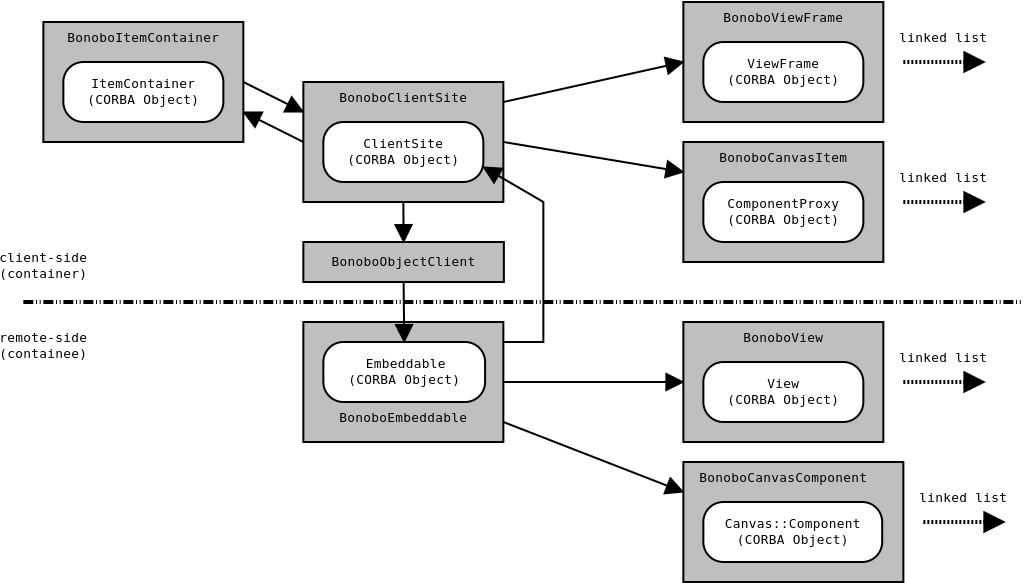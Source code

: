 <?xml version="1.0"?>
<diagram xmlns:dia="http://www.lysator.liu.se/~alla/dia/">
  <diagramdata>
    <attribute name="background">
      <color val="#ffffff"/>
    </attribute>
    <attribute name="paper">
      <composite type="paper">
        <attribute name="name">
          <string>#A4#</string>
        </attribute>
        <attribute name="tmargin">
          <real val="2.82"/>
        </attribute>
        <attribute name="bmargin">
          <real val="2.82"/>
        </attribute>
        <attribute name="lmargin">
          <real val="2.82"/>
        </attribute>
        <attribute name="rmargin">
          <real val="2.82"/>
        </attribute>
        <attribute name="is_portrait">
          <boolean val="true"/>
        </attribute>
        <attribute name="scaling">
          <real val="1"/>
        </attribute>
        <attribute name="fitto">
          <boolean val="false"/>
        </attribute>
      </composite>
    </attribute>
    <attribute name="grid">
      <composite type="grid">
        <attribute name="width_x">
          <real val="1"/>
        </attribute>
        <attribute name="width_y">
          <real val="1"/>
        </attribute>
        <attribute name="visible_x">
          <int val="1"/>
        </attribute>
        <attribute name="visible_y">
          <int val="1"/>
        </attribute>
      </composite>
    </attribute>
    <attribute name="guides">
      <composite type="guides">
        <attribute name="hguides"/>
        <attribute name="vguides"/>
      </composite>
    </attribute>
  </diagramdata>
  <layer name="Background" visible="true">
    <group>
      <object type="Standard - Box" version="0" id="O0">
        <attribute name="obj_pos">
          <point val="15,17"/>
        </attribute>
        <attribute name="obj_bb">
          <rectangle val="14.95,16.95;25.05,23.05"/>
        </attribute>
        <attribute name="elem_corner">
          <point val="15,17"/>
        </attribute>
        <attribute name="elem_width">
          <real val="10"/>
        </attribute>
        <attribute name="elem_height">
          <real val="6"/>
        </attribute>
        <attribute name="inner_color">
          <color val="#bfbfbf"/>
        </attribute>
        <attribute name="show_background">
          <boolean val="true"/>
        </attribute>
      </object>
      <object type="Flowchart - Box" version="0" id="O1">
        <attribute name="obj_pos">
          <point val="16,18"/>
        </attribute>
        <attribute name="obj_bb">
          <rectangle val="15.95,17.95;24.137,21.05"/>
        </attribute>
        <attribute name="elem_corner">
          <point val="16,18"/>
        </attribute>
        <attribute name="elem_width">
          <real val="8.087"/>
        </attribute>
        <attribute name="elem_height">
          <real val="3"/>
        </attribute>
        <attribute name="show_background">
          <boolean val="true"/>
        </attribute>
        <attribute name="corner_radius">
          <real val="1"/>
        </attribute>
        <attribute name="padding">
          <real val="0.2"/>
        </attribute>
        <attribute name="text">
          <composite type="text">
            <attribute name="string">
              <string>#Embeddable
(CORBA Object)#</string>
            </attribute>
            <attribute name="font">
              <font name="Courier"/>
            </attribute>
            <attribute name="height">
              <real val="0.8"/>
            </attribute>
            <attribute name="pos">
              <point val="20.044,19.329"/>
            </attribute>
            <attribute name="color">
              <color val="#000000"/>
            </attribute>
            <attribute name="alignment">
              <enum val="1"/>
            </attribute>
          </composite>
        </attribute>
      </object>
      <object type="Standard - Text" version="0" id="O2">
        <attribute name="obj_pos">
          <point val="20,22"/>
        </attribute>
        <attribute name="obj_bb">
          <rectangle val="16.022,21.371;23.978,22.171"/>
        </attribute>
        <attribute name="text">
          <composite type="text">
            <attribute name="string">
              <string>#BonoboEmbeddable#</string>
            </attribute>
            <attribute name="font">
              <font name="Courier"/>
            </attribute>
            <attribute name="height">
              <real val="0.8"/>
            </attribute>
            <attribute name="pos">
              <point val="20,22"/>
            </attribute>
            <attribute name="color">
              <color val="#000000"/>
            </attribute>
            <attribute name="alignment">
              <enum val="1"/>
            </attribute>
          </composite>
        </attribute>
      </object>
    </group>
    <object type="Flowchart - Box" version="0" id="O3">
      <attribute name="obj_pos">
        <point val="15,5"/>
      </attribute>
      <attribute name="obj_bb">
        <rectangle val="14.95,4.95;25.05,11.05"/>
      </attribute>
      <attribute name="elem_corner">
        <point val="15,5"/>
      </attribute>
      <attribute name="elem_width">
        <real val="10"/>
      </attribute>
      <attribute name="elem_height">
        <real val="6"/>
      </attribute>
      <attribute name="inner_color">
        <color val="#bfbfbf"/>
      </attribute>
      <attribute name="show_background">
        <boolean val="true"/>
      </attribute>
      <attribute name="padding">
        <real val="0.5"/>
      </attribute>
      <attribute name="text">
        <composite type="text">
          <attribute name="string">
            <string>##</string>
          </attribute>
          <attribute name="font">
            <font name="Courier"/>
          </attribute>
          <attribute name="height">
            <real val="0.8"/>
          </attribute>
          <attribute name="pos">
            <point val="20,8.229"/>
          </attribute>
          <attribute name="color">
            <color val="#000000"/>
          </attribute>
          <attribute name="alignment">
            <enum val="1"/>
          </attribute>
        </composite>
      </attribute>
    </object>
    <object type="Flowchart - Box" version="0" id="O4">
      <attribute name="obj_pos">
        <point val="16,7"/>
      </attribute>
      <attribute name="obj_bb">
        <rectangle val="15.95,6.95;24.05,10.05"/>
      </attribute>
      <attribute name="elem_corner">
        <point val="16,7"/>
      </attribute>
      <attribute name="elem_width">
        <real val="8"/>
      </attribute>
      <attribute name="elem_height">
        <real val="3"/>
      </attribute>
      <attribute name="show_background">
        <boolean val="true"/>
      </attribute>
      <attribute name="corner_radius">
        <real val="1"/>
      </attribute>
      <attribute name="padding">
        <real val="0.2"/>
      </attribute>
      <attribute name="text">
        <composite type="text">
          <attribute name="string">
            <string>#ClientSite
(CORBA Object)#</string>
          </attribute>
          <attribute name="font">
            <font name="Courier"/>
          </attribute>
          <attribute name="height">
            <real val="0.8"/>
          </attribute>
          <attribute name="pos">
            <point val="20,8.329"/>
          </attribute>
          <attribute name="color">
            <color val="#000000"/>
          </attribute>
          <attribute name="alignment">
            <enum val="1"/>
          </attribute>
        </composite>
      </attribute>
    </object>
    <object type="Standard - Text" version="0" id="O5">
      <attribute name="obj_pos">
        <point val="20,6"/>
      </attribute>
      <attribute name="obj_bb">
        <rectangle val="16.022,5.371;23.978,6.171"/>
      </attribute>
      <attribute name="text">
        <composite type="text">
          <attribute name="string">
            <string>#BonoboClientSite#</string>
          </attribute>
          <attribute name="font">
            <font name="Courier"/>
          </attribute>
          <attribute name="height">
            <real val="0.8"/>
          </attribute>
          <attribute name="pos">
            <point val="20,6"/>
          </attribute>
          <attribute name="color">
            <color val="#000000"/>
          </attribute>
          <attribute name="alignment">
            <enum val="1"/>
          </attribute>
        </composite>
      </attribute>
    </object>
    <object type="Flowchart - Box" version="0" id="O6">
      <attribute name="obj_pos">
        <point val="15,13"/>
      </attribute>
      <attribute name="obj_bb">
        <rectangle val="14.95,12.95;25.076,15.05"/>
      </attribute>
      <attribute name="elem_corner">
        <point val="15,13"/>
      </attribute>
      <attribute name="elem_width">
        <real val="10.026"/>
      </attribute>
      <attribute name="elem_height">
        <real val="2"/>
      </attribute>
      <attribute name="inner_color">
        <color val="#bfbfbf"/>
      </attribute>
      <attribute name="show_background">
        <boolean val="true"/>
      </attribute>
      <attribute name="padding">
        <real val="0.5"/>
      </attribute>
      <attribute name="text">
        <composite type="text">
          <attribute name="string">
            <string>#BonoboObjectClient#</string>
          </attribute>
          <attribute name="font">
            <font name="Courier"/>
          </attribute>
          <attribute name="height">
            <real val="0.8"/>
          </attribute>
          <attribute name="pos">
            <point val="20.013,14.229"/>
          </attribute>
          <attribute name="color">
            <color val="#000000"/>
          </attribute>
          <attribute name="alignment">
            <enum val="1"/>
          </attribute>
        </composite>
      </attribute>
    </object>
    <object type="Standard - Line" version="0" id="O7">
      <attribute name="obj_pos">
        <point val="20.013,15"/>
      </attribute>
      <attribute name="obj_bb">
        <rectangle val="19.163,14.15;20.894,18.85"/>
      </attribute>
      <attribute name="conn_endpoints">
        <point val="20.013,15"/>
        <point val="20.044,18"/>
      </attribute>
      <attribute name="numcp">
        <int val="1"/>
      </attribute>
      <attribute name="end_arrow">
        <enum val="3"/>
      </attribute>
      <attribute name="end_arrow_length">
        <real val="0.8"/>
      </attribute>
      <attribute name="end_arrow_width">
        <real val="0.8"/>
      </attribute>
      <connections>
        <connection handle="0" to="O6" connection="13"/>
        <connection handle="1" to="O1" connection="2"/>
      </connections>
    </object>
    <object type="Standard - Line" version="0" id="O8">
      <attribute name="obj_pos">
        <point val="20,11"/>
      </attribute>
      <attribute name="obj_bb">
        <rectangle val="19.15,10.15;20.863,13.85"/>
      </attribute>
      <attribute name="conn_endpoints">
        <point val="20,11"/>
        <point val="20.013,13"/>
      </attribute>
      <attribute name="numcp">
        <int val="1"/>
      </attribute>
      <attribute name="end_arrow">
        <enum val="3"/>
      </attribute>
      <attribute name="end_arrow_length">
        <real val="0.8"/>
      </attribute>
      <attribute name="end_arrow_width">
        <real val="0.8"/>
      </attribute>
      <connections>
        <connection handle="0" to="O3" connection="13"/>
        <connection handle="1" to="O6" connection="2"/>
      </connections>
    </object>
    <object type="Standard - PolyLine" version="0" id="O9">
      <attribute name="obj_pos">
        <point val="25,18"/>
      </attribute>
      <attribute name="obj_bb">
        <rectangle val="23.15,8.4;27.85,18.85"/>
      </attribute>
      <attribute name="poly_points">
        <point val="25,18"/>
        <point val="27,18"/>
        <point val="27,11"/>
        <point val="24,9.25"/>
      </attribute>
      <attribute name="end_arrow">
        <enum val="3"/>
      </attribute>
      <attribute name="end_arrow_length">
        <real val="0.8"/>
      </attribute>
      <attribute name="end_arrow_width">
        <real val="0.8"/>
      </attribute>
      <connections>
        <connection handle="3" to="O4" connection="10"/>
      </connections>
    </object>
    <object type="Standard - Line" version="0" id="O10">
      <attribute name="obj_pos">
        <point val="25,6"/>
      </attribute>
      <attribute name="obj_bb">
        <rectangle val="24.15,3.15;34.85,6.85"/>
      </attribute>
      <attribute name="conn_endpoints">
        <point val="25,6"/>
        <point val="34,4"/>
      </attribute>
      <attribute name="numcp">
        <int val="1"/>
      </attribute>
      <attribute name="end_arrow">
        <enum val="3"/>
      </attribute>
      <attribute name="end_arrow_length">
        <real val="0.8"/>
      </attribute>
      <attribute name="end_arrow_width">
        <real val="0.8"/>
      </attribute>
      <connections>
        <connection handle="1" to="O32" connection="7"/>
      </connections>
    </object>
    <object type="Standard - Line" version="0" id="O11">
      <attribute name="obj_pos">
        <point val="25,8"/>
      </attribute>
      <attribute name="obj_bb">
        <rectangle val="24.15,7.15;34.85,10.35"/>
      </attribute>
      <attribute name="conn_endpoints">
        <point val="25,8"/>
        <point val="34,9.5"/>
      </attribute>
      <attribute name="numcp">
        <int val="1"/>
      </attribute>
      <attribute name="end_arrow">
        <enum val="3"/>
      </attribute>
      <attribute name="end_arrow_length">
        <real val="0.8"/>
      </attribute>
      <attribute name="end_arrow_width">
        <real val="0.8"/>
      </attribute>
      <connections>
        <connection handle="0" to="O3" connection="8"/>
        <connection handle="1" to="O12" connection="5"/>
      </connections>
    </object>
    <group>
      <object type="Flowchart - Box" version="0" id="O12">
        <attribute name="obj_pos">
          <point val="34,8"/>
        </attribute>
        <attribute name="obj_bb">
          <rectangle val="33.95,7.95;44.05,14.05"/>
        </attribute>
        <attribute name="elem_corner">
          <point val="34,8"/>
        </attribute>
        <attribute name="elem_width">
          <real val="10"/>
        </attribute>
        <attribute name="elem_height">
          <real val="6"/>
        </attribute>
        <attribute name="inner_color">
          <color val="#bfbfbf"/>
        </attribute>
        <attribute name="show_background">
          <boolean val="true"/>
        </attribute>
        <attribute name="padding">
          <real val="0.5"/>
        </attribute>
        <attribute name="text">
          <composite type="text">
            <attribute name="string">
              <string>##</string>
            </attribute>
            <attribute name="font">
              <font name="Courier"/>
            </attribute>
            <attribute name="height">
              <real val="0.8"/>
            </attribute>
            <attribute name="pos">
              <point val="39,11.229"/>
            </attribute>
            <attribute name="color">
              <color val="#000000"/>
            </attribute>
            <attribute name="alignment">
              <enum val="1"/>
            </attribute>
          </composite>
        </attribute>
      </object>
      <object type="Flowchart - Box" version="0" id="O13">
        <attribute name="obj_pos">
          <point val="35,10"/>
        </attribute>
        <attribute name="obj_bb">
          <rectangle val="34.95,9.95;43.05,13.05"/>
        </attribute>
        <attribute name="elem_corner">
          <point val="35,10"/>
        </attribute>
        <attribute name="elem_width">
          <real val="8"/>
        </attribute>
        <attribute name="elem_height">
          <real val="3"/>
        </attribute>
        <attribute name="show_background">
          <boolean val="true"/>
        </attribute>
        <attribute name="corner_radius">
          <real val="1"/>
        </attribute>
        <attribute name="padding">
          <real val="0.2"/>
        </attribute>
        <attribute name="text">
          <composite type="text">
            <attribute name="string">
              <string>#ComponentProxy
(CORBA Object)#</string>
            </attribute>
            <attribute name="font">
              <font name="Courier"/>
            </attribute>
            <attribute name="height">
              <real val="0.8"/>
            </attribute>
            <attribute name="pos">
              <point val="39,11.329"/>
            </attribute>
            <attribute name="color">
              <color val="#000000"/>
            </attribute>
            <attribute name="alignment">
              <enum val="1"/>
            </attribute>
          </composite>
        </attribute>
      </object>
      <object type="Standard - Text" version="0" id="O14">
        <attribute name="obj_pos">
          <point val="39,9"/>
        </attribute>
        <attribute name="obj_bb">
          <rectangle val="35.022,8.371;42.978,9.171"/>
        </attribute>
        <attribute name="text">
          <composite type="text">
            <attribute name="string">
              <string>#BonoboCanvasItem#</string>
            </attribute>
            <attribute name="font">
              <font name="Courier"/>
            </attribute>
            <attribute name="height">
              <real val="0.8"/>
            </attribute>
            <attribute name="pos">
              <point val="39,9"/>
            </attribute>
            <attribute name="color">
              <color val="#000000"/>
            </attribute>
            <attribute name="alignment">
              <enum val="1"/>
            </attribute>
          </composite>
        </attribute>
      </object>
      <object type="Standard - Line" version="0" id="O15">
        <attribute name="obj_pos">
          <point val="45,11"/>
        </attribute>
        <attribute name="obj_bb">
          <rectangle val="44.1,10.1;49.9,11.9"/>
        </attribute>
        <attribute name="conn_endpoints">
          <point val="45,11"/>
          <point val="49,11"/>
        </attribute>
        <attribute name="numcp">
          <int val="1"/>
        </attribute>
        <attribute name="line_width">
          <real val="0.2"/>
        </attribute>
        <attribute name="line_style">
          <enum val="4"/>
        </attribute>
        <attribute name="end_arrow">
          <enum val="3"/>
        </attribute>
        <attribute name="end_arrow_length">
          <real val="0.8"/>
        </attribute>
        <attribute name="end_arrow_width">
          <real val="0.8"/>
        </attribute>
      </object>
      <object type="Standard - Text" version="0" id="O16">
        <attribute name="obj_pos">
          <point val="47,10"/>
        </attribute>
        <attribute name="obj_bb">
          <rectangle val="44.234,9.371;49.766,10.171"/>
        </attribute>
        <attribute name="text">
          <composite type="text">
            <attribute name="string">
              <string>#linked list#</string>
            </attribute>
            <attribute name="font">
              <font name="Courier"/>
            </attribute>
            <attribute name="height">
              <real val="0.8"/>
            </attribute>
            <attribute name="pos">
              <point val="47,10"/>
            </attribute>
            <attribute name="color">
              <color val="#000000"/>
            </attribute>
            <attribute name="alignment">
              <enum val="1"/>
            </attribute>
          </composite>
        </attribute>
      </object>
    </group>
    <object type="Standard - Line" version="0" id="O17">
      <attribute name="obj_pos">
        <point val="1,16"/>
      </attribute>
      <attribute name="obj_bb">
        <rectangle val="0.9,15.9;51.1,16.1"/>
      </attribute>
      <attribute name="conn_endpoints">
        <point val="1,16"/>
        <point val="51,16"/>
      </attribute>
      <attribute name="numcp">
        <int val="1"/>
      </attribute>
      <attribute name="line_width">
        <real val="0.2"/>
      </attribute>
      <attribute name="line_style">
        <enum val="3"/>
      </attribute>
      <attribute name="dashlength">
        <real val="0.5"/>
      </attribute>
    </object>
    <object type="Standard - Text" version="0" id="O18">
      <attribute name="obj_pos">
        <point val="2,14"/>
      </attribute>
      <attribute name="obj_bb">
        <rectangle val="-0.766,13.371;4.766,14.971"/>
      </attribute>
      <attribute name="text">
        <composite type="text">
          <attribute name="string">
            <string>#client-side
(container)#</string>
          </attribute>
          <attribute name="font">
            <font name="Courier"/>
          </attribute>
          <attribute name="height">
            <real val="0.8"/>
          </attribute>
          <attribute name="pos">
            <point val="2,14"/>
          </attribute>
          <attribute name="color">
            <color val="#000000"/>
          </attribute>
          <attribute name="alignment">
            <enum val="1"/>
          </attribute>
        </composite>
      </attribute>
    </object>
    <object type="Standard - Text" version="0" id="O19">
      <attribute name="obj_pos">
        <point val="2,18"/>
      </attribute>
      <attribute name="obj_bb">
        <rectangle val="-0.766,17.371;4.766,18.971"/>
      </attribute>
      <attribute name="text">
        <composite type="text">
          <attribute name="string">
            <string>#remote-side
(containee)#</string>
          </attribute>
          <attribute name="font">
            <font name="Courier"/>
          </attribute>
          <attribute name="height">
            <real val="0.8"/>
          </attribute>
          <attribute name="pos">
            <point val="2,18"/>
          </attribute>
          <attribute name="color">
            <color val="#000000"/>
          </attribute>
          <attribute name="alignment">
            <enum val="1"/>
          </attribute>
        </composite>
      </attribute>
    </object>
    <object type="Standard - Line" version="0" id="O20">
      <attribute name="obj_pos">
        <point val="25,20"/>
      </attribute>
      <attribute name="obj_bb">
        <rectangle val="24.15,19.15;34.85,20.85"/>
      </attribute>
      <attribute name="conn_endpoints">
        <point val="25,20"/>
        <point val="34,20"/>
      </attribute>
      <attribute name="numcp">
        <int val="1"/>
      </attribute>
      <attribute name="end_arrow">
        <enum val="3"/>
      </attribute>
      <attribute name="end_arrow_length">
        <real val="0.8"/>
      </attribute>
      <attribute name="end_arrow_width">
        <real val="0.8"/>
      </attribute>
      <connections>
        <connection handle="0" to="O0" connection="4"/>
        <connection handle="1" to="O22" connection="7"/>
      </connections>
    </object>
    <object type="Standard - Line" version="0" id="O21">
      <attribute name="obj_pos">
        <point val="25,22"/>
      </attribute>
      <attribute name="obj_bb">
        <rectangle val="24.15,21.15;34.85,26.35"/>
      </attribute>
      <attribute name="conn_endpoints">
        <point val="25,22"/>
        <point val="34,25.5"/>
      </attribute>
      <attribute name="numcp">
        <int val="1"/>
      </attribute>
      <attribute name="end_arrow">
        <enum val="3"/>
      </attribute>
      <attribute name="end_arrow_length">
        <real val="0.8"/>
      </attribute>
      <attribute name="end_arrow_width">
        <real val="0.8"/>
      </attribute>
      <connections>
        <connection handle="1" to="O27" connection="5"/>
      </connections>
    </object>
    <object type="Flowchart - Box" version="0" id="O22">
      <attribute name="obj_pos">
        <point val="34,17"/>
      </attribute>
      <attribute name="obj_bb">
        <rectangle val="33.95,16.95;44.05,23.05"/>
      </attribute>
      <attribute name="elem_corner">
        <point val="34,17"/>
      </attribute>
      <attribute name="elem_width">
        <real val="10"/>
      </attribute>
      <attribute name="elem_height">
        <real val="6"/>
      </attribute>
      <attribute name="inner_color">
        <color val="#bfbfbf"/>
      </attribute>
      <attribute name="show_background">
        <boolean val="true"/>
      </attribute>
      <attribute name="padding">
        <real val="0.5"/>
      </attribute>
      <attribute name="text">
        <composite type="text">
          <attribute name="string">
            <string>##</string>
          </attribute>
          <attribute name="font">
            <font name="Courier"/>
          </attribute>
          <attribute name="height">
            <real val="0.8"/>
          </attribute>
          <attribute name="pos">
            <point val="39,20.229"/>
          </attribute>
          <attribute name="color">
            <color val="#000000"/>
          </attribute>
          <attribute name="alignment">
            <enum val="1"/>
          </attribute>
        </composite>
      </attribute>
    </object>
    <object type="Flowchart - Box" version="0" id="O23">
      <attribute name="obj_pos">
        <point val="35,19"/>
      </attribute>
      <attribute name="obj_bb">
        <rectangle val="34.95,18.95;43.05,22.05"/>
      </attribute>
      <attribute name="elem_corner">
        <point val="35,19"/>
      </attribute>
      <attribute name="elem_width">
        <real val="8"/>
      </attribute>
      <attribute name="elem_height">
        <real val="3"/>
      </attribute>
      <attribute name="show_background">
        <boolean val="true"/>
      </attribute>
      <attribute name="corner_radius">
        <real val="1"/>
      </attribute>
      <attribute name="padding">
        <real val="0.2"/>
      </attribute>
      <attribute name="text">
        <composite type="text">
          <attribute name="string">
            <string>#View
(CORBA Object)#</string>
          </attribute>
          <attribute name="font">
            <font name="Courier"/>
          </attribute>
          <attribute name="height">
            <real val="0.8"/>
          </attribute>
          <attribute name="pos">
            <point val="39,20.329"/>
          </attribute>
          <attribute name="color">
            <color val="#000000"/>
          </attribute>
          <attribute name="alignment">
            <enum val="1"/>
          </attribute>
        </composite>
      </attribute>
    </object>
    <object type="Standard - Text" version="0" id="O24">
      <attribute name="obj_pos">
        <point val="39,18"/>
      </attribute>
      <attribute name="obj_bb">
        <rectangle val="36.476,17.371;41.524,18.171"/>
      </attribute>
      <attribute name="text">
        <composite type="text">
          <attribute name="string">
            <string>#BonoboView#</string>
          </attribute>
          <attribute name="font">
            <font name="Courier"/>
          </attribute>
          <attribute name="height">
            <real val="0.8"/>
          </attribute>
          <attribute name="pos">
            <point val="39,18"/>
          </attribute>
          <attribute name="color">
            <color val="#000000"/>
          </attribute>
          <attribute name="alignment">
            <enum val="1"/>
          </attribute>
        </composite>
      </attribute>
    </object>
    <object type="Standard - Line" version="0" id="O25">
      <attribute name="obj_pos">
        <point val="45,20"/>
      </attribute>
      <attribute name="obj_bb">
        <rectangle val="44.1,19.1;49.9,20.9"/>
      </attribute>
      <attribute name="conn_endpoints">
        <point val="45,20"/>
        <point val="49,20"/>
      </attribute>
      <attribute name="numcp">
        <int val="1"/>
      </attribute>
      <attribute name="line_width">
        <real val="0.2"/>
      </attribute>
      <attribute name="line_style">
        <enum val="4"/>
      </attribute>
      <attribute name="end_arrow">
        <enum val="3"/>
      </attribute>
      <attribute name="end_arrow_length">
        <real val="0.8"/>
      </attribute>
      <attribute name="end_arrow_width">
        <real val="0.8"/>
      </attribute>
    </object>
    <object type="Standard - Text" version="0" id="O26">
      <attribute name="obj_pos">
        <point val="47,19"/>
      </attribute>
      <attribute name="obj_bb">
        <rectangle val="44.234,18.371;49.766,19.171"/>
      </attribute>
      <attribute name="text">
        <composite type="text">
          <attribute name="string">
            <string>#linked list#</string>
          </attribute>
          <attribute name="font">
            <font name="Courier"/>
          </attribute>
          <attribute name="height">
            <real val="0.8"/>
          </attribute>
          <attribute name="pos">
            <point val="47,19"/>
          </attribute>
          <attribute name="color">
            <color val="#000000"/>
          </attribute>
          <attribute name="alignment">
            <enum val="1"/>
          </attribute>
        </composite>
      </attribute>
    </object>
    <object type="Flowchart - Box" version="0" id="O27">
      <attribute name="obj_pos">
        <point val="34,24"/>
      </attribute>
      <attribute name="obj_bb">
        <rectangle val="33.95,23.95;45.05,30.05"/>
      </attribute>
      <attribute name="elem_corner">
        <point val="34,24"/>
      </attribute>
      <attribute name="elem_width">
        <real val="11"/>
      </attribute>
      <attribute name="elem_height">
        <real val="6"/>
      </attribute>
      <attribute name="inner_color">
        <color val="#bfbfbf"/>
      </attribute>
      <attribute name="show_background">
        <boolean val="true"/>
      </attribute>
      <attribute name="padding">
        <real val="0.5"/>
      </attribute>
      <attribute name="text">
        <composite type="text">
          <attribute name="string">
            <string>##</string>
          </attribute>
          <attribute name="font">
            <font name="Courier"/>
          </attribute>
          <attribute name="height">
            <real val="0.8"/>
          </attribute>
          <attribute name="pos">
            <point val="39.5,27.229"/>
          </attribute>
          <attribute name="color">
            <color val="#000000"/>
          </attribute>
          <attribute name="alignment">
            <enum val="1"/>
          </attribute>
        </composite>
      </attribute>
    </object>
    <object type="Flowchart - Box" version="0" id="O28">
      <attribute name="obj_pos">
        <point val="35,26"/>
      </attribute>
      <attribute name="obj_bb">
        <rectangle val="34.95,25.95;43.992,29.05"/>
      </attribute>
      <attribute name="elem_corner">
        <point val="35,26"/>
      </attribute>
      <attribute name="elem_width">
        <real val="8.942"/>
      </attribute>
      <attribute name="elem_height">
        <real val="3"/>
      </attribute>
      <attribute name="show_background">
        <boolean val="true"/>
      </attribute>
      <attribute name="corner_radius">
        <real val="1"/>
      </attribute>
      <attribute name="padding">
        <real val="0.2"/>
      </attribute>
      <attribute name="text">
        <composite type="text">
          <attribute name="string">
            <string>#Canvas::Component
(CORBA Object)#</string>
          </attribute>
          <attribute name="font">
            <font name="Courier"/>
          </attribute>
          <attribute name="height">
            <real val="0.8"/>
          </attribute>
          <attribute name="pos">
            <point val="39.471,27.329"/>
          </attribute>
          <attribute name="color">
            <color val="#000000"/>
          </attribute>
          <attribute name="alignment">
            <enum val="1"/>
          </attribute>
        </composite>
      </attribute>
    </object>
    <object type="Standard - Text" version="0" id="O29">
      <attribute name="obj_pos">
        <point val="39,25"/>
      </attribute>
      <attribute name="obj_bb">
        <rectangle val="33.81,24.371;44.19,25.171"/>
      </attribute>
      <attribute name="text">
        <composite type="text">
          <attribute name="string">
            <string>#BonoboCanvasComponent#</string>
          </attribute>
          <attribute name="font">
            <font name="Courier"/>
          </attribute>
          <attribute name="height">
            <real val="0.8"/>
          </attribute>
          <attribute name="pos">
            <point val="39,25"/>
          </attribute>
          <attribute name="color">
            <color val="#000000"/>
          </attribute>
          <attribute name="alignment">
            <enum val="1"/>
          </attribute>
        </composite>
      </attribute>
    </object>
    <object type="Standard - Line" version="0" id="O30">
      <attribute name="obj_pos">
        <point val="46,27"/>
      </attribute>
      <attribute name="obj_bb">
        <rectangle val="45.1,26.1;50.9,27.9"/>
      </attribute>
      <attribute name="conn_endpoints">
        <point val="46,27"/>
        <point val="50,27"/>
      </attribute>
      <attribute name="numcp">
        <int val="1"/>
      </attribute>
      <attribute name="line_width">
        <real val="0.2"/>
      </attribute>
      <attribute name="line_style">
        <enum val="4"/>
      </attribute>
      <attribute name="end_arrow">
        <enum val="3"/>
      </attribute>
      <attribute name="end_arrow_length">
        <real val="0.8"/>
      </attribute>
      <attribute name="end_arrow_width">
        <real val="0.8"/>
      </attribute>
    </object>
    <object type="Standard - Text" version="0" id="O31">
      <attribute name="obj_pos">
        <point val="48,26"/>
      </attribute>
      <attribute name="obj_bb">
        <rectangle val="45.234,25.371;50.766,26.171"/>
      </attribute>
      <attribute name="text">
        <composite type="text">
          <attribute name="string">
            <string>#linked list#</string>
          </attribute>
          <attribute name="font">
            <font name="Courier"/>
          </attribute>
          <attribute name="height">
            <real val="0.8"/>
          </attribute>
          <attribute name="pos">
            <point val="48,26"/>
          </attribute>
          <attribute name="color">
            <color val="#000000"/>
          </attribute>
          <attribute name="alignment">
            <enum val="1"/>
          </attribute>
        </composite>
      </attribute>
    </object>
    <group>
      <object type="Flowchart - Box" version="0" id="O32">
        <attribute name="obj_pos">
          <point val="34,1"/>
        </attribute>
        <attribute name="obj_bb">
          <rectangle val="33.95,0.95;44.05,7.05"/>
        </attribute>
        <attribute name="elem_corner">
          <point val="34,1"/>
        </attribute>
        <attribute name="elem_width">
          <real val="10"/>
        </attribute>
        <attribute name="elem_height">
          <real val="6"/>
        </attribute>
        <attribute name="inner_color">
          <color val="#bfbfbf"/>
        </attribute>
        <attribute name="show_background">
          <boolean val="true"/>
        </attribute>
        <attribute name="padding">
          <real val="0.5"/>
        </attribute>
        <attribute name="text">
          <composite type="text">
            <attribute name="string">
              <string>##</string>
            </attribute>
            <attribute name="font">
              <font name="Courier"/>
            </attribute>
            <attribute name="height">
              <real val="0.8"/>
            </attribute>
            <attribute name="pos">
              <point val="39,4.229"/>
            </attribute>
            <attribute name="color">
              <color val="#000000"/>
            </attribute>
            <attribute name="alignment">
              <enum val="1"/>
            </attribute>
          </composite>
        </attribute>
      </object>
      <object type="Flowchart - Box" version="0" id="O33">
        <attribute name="obj_pos">
          <point val="35,3"/>
        </attribute>
        <attribute name="obj_bb">
          <rectangle val="34.95,2.95;43.05,6.05"/>
        </attribute>
        <attribute name="elem_corner">
          <point val="35,3"/>
        </attribute>
        <attribute name="elem_width">
          <real val="8"/>
        </attribute>
        <attribute name="elem_height">
          <real val="3"/>
        </attribute>
        <attribute name="show_background">
          <boolean val="true"/>
        </attribute>
        <attribute name="corner_radius">
          <real val="1"/>
        </attribute>
        <attribute name="padding">
          <real val="0.2"/>
        </attribute>
        <attribute name="text">
          <composite type="text">
            <attribute name="string">
              <string>#ViewFrame
(CORBA Object)#</string>
            </attribute>
            <attribute name="font">
              <font name="Courier"/>
            </attribute>
            <attribute name="height">
              <real val="0.8"/>
            </attribute>
            <attribute name="pos">
              <point val="39,4.329"/>
            </attribute>
            <attribute name="color">
              <color val="#000000"/>
            </attribute>
            <attribute name="alignment">
              <enum val="1"/>
            </attribute>
          </composite>
        </attribute>
      </object>
      <object type="Standard - Text" version="0" id="O34">
        <attribute name="obj_pos">
          <point val="39,2"/>
        </attribute>
        <attribute name="obj_bb">
          <rectangle val="35.264,1.371;42.736,2.171"/>
        </attribute>
        <attribute name="text">
          <composite type="text">
            <attribute name="string">
              <string>#BonoboViewFrame#</string>
            </attribute>
            <attribute name="font">
              <font name="Courier"/>
            </attribute>
            <attribute name="height">
              <real val="0.8"/>
            </attribute>
            <attribute name="pos">
              <point val="39,2"/>
            </attribute>
            <attribute name="color">
              <color val="#000000"/>
            </attribute>
            <attribute name="alignment">
              <enum val="1"/>
            </attribute>
          </composite>
        </attribute>
      </object>
      <object type="Standard - Line" version="0" id="O35">
        <attribute name="obj_pos">
          <point val="45,4"/>
        </attribute>
        <attribute name="obj_bb">
          <rectangle val="44.1,3.1;49.9,4.9"/>
        </attribute>
        <attribute name="conn_endpoints">
          <point val="45,4"/>
          <point val="49,4"/>
        </attribute>
        <attribute name="numcp">
          <int val="1"/>
        </attribute>
        <attribute name="line_width">
          <real val="0.2"/>
        </attribute>
        <attribute name="line_style">
          <enum val="4"/>
        </attribute>
        <attribute name="end_arrow">
          <enum val="3"/>
        </attribute>
        <attribute name="end_arrow_length">
          <real val="0.8"/>
        </attribute>
        <attribute name="end_arrow_width">
          <real val="0.8"/>
        </attribute>
      </object>
      <object type="Standard - Text" version="0" id="O36">
        <attribute name="obj_pos">
          <point val="47,3"/>
        </attribute>
        <attribute name="obj_bb">
          <rectangle val="44.234,2.371;49.766,3.171"/>
        </attribute>
        <attribute name="text">
          <composite type="text">
            <attribute name="string">
              <string>#linked list#</string>
            </attribute>
            <attribute name="font">
              <font name="Courier"/>
            </attribute>
            <attribute name="height">
              <real val="0.8"/>
            </attribute>
            <attribute name="pos">
              <point val="47,3"/>
            </attribute>
            <attribute name="color">
              <color val="#000000"/>
            </attribute>
            <attribute name="alignment">
              <enum val="1"/>
            </attribute>
          </composite>
        </attribute>
      </object>
    </group>
    <object type="Standard - Line" version="0" id="O37">
      <attribute name="obj_pos">
        <point val="15,8"/>
      </attribute>
      <attribute name="obj_bb">
        <rectangle val="11.15,5.65;15.85,8.85"/>
      </attribute>
      <attribute name="conn_endpoints">
        <point val="15,8"/>
        <point val="12,6.5"/>
      </attribute>
      <attribute name="numcp">
        <int val="1"/>
      </attribute>
      <attribute name="end_arrow">
        <enum val="3"/>
      </attribute>
      <attribute name="end_arrow_length">
        <real val="0.8"/>
      </attribute>
      <attribute name="end_arrow_width">
        <real val="0.8"/>
      </attribute>
      <connections>
        <connection handle="0" to="O3" connection="7"/>
        <connection handle="1" to="O38" connection="10"/>
      </connections>
    </object>
    <group>
      <object type="Flowchart - Box" version="0" id="O38">
        <attribute name="obj_pos">
          <point val="2,2"/>
        </attribute>
        <attribute name="obj_bb">
          <rectangle val="1.95,1.95;12.05,8.05"/>
        </attribute>
        <attribute name="elem_corner">
          <point val="2,2"/>
        </attribute>
        <attribute name="elem_width">
          <real val="10"/>
        </attribute>
        <attribute name="elem_height">
          <real val="6"/>
        </attribute>
        <attribute name="inner_color">
          <color val="#bfbfbf"/>
        </attribute>
        <attribute name="show_background">
          <boolean val="true"/>
        </attribute>
        <attribute name="padding">
          <real val="0.5"/>
        </attribute>
        <attribute name="text">
          <composite type="text">
            <attribute name="string">
              <string>##</string>
            </attribute>
            <attribute name="font">
              <font name="Courier"/>
            </attribute>
            <attribute name="height">
              <real val="0.8"/>
            </attribute>
            <attribute name="pos">
              <point val="7,5.229"/>
            </attribute>
            <attribute name="color">
              <color val="#000000"/>
            </attribute>
            <attribute name="alignment">
              <enum val="1"/>
            </attribute>
          </composite>
        </attribute>
      </object>
      <object type="Flowchart - Box" version="0" id="O39">
        <attribute name="obj_pos">
          <point val="3,4"/>
        </attribute>
        <attribute name="obj_bb">
          <rectangle val="2.95,3.95;11.05,7.05"/>
        </attribute>
        <attribute name="elem_corner">
          <point val="3,4"/>
        </attribute>
        <attribute name="elem_width">
          <real val="8"/>
        </attribute>
        <attribute name="elem_height">
          <real val="3"/>
        </attribute>
        <attribute name="show_background">
          <boolean val="true"/>
        </attribute>
        <attribute name="corner_radius">
          <real val="1"/>
        </attribute>
        <attribute name="padding">
          <real val="0.2"/>
        </attribute>
        <attribute name="text">
          <composite type="text">
            <attribute name="string">
              <string>#ItemContainer
(CORBA Object)#</string>
            </attribute>
            <attribute name="font">
              <font name="Courier"/>
            </attribute>
            <attribute name="height">
              <real val="0.8"/>
            </attribute>
            <attribute name="pos">
              <point val="7,5.329"/>
            </attribute>
            <attribute name="color">
              <color val="#000000"/>
            </attribute>
            <attribute name="alignment">
              <enum val="1"/>
            </attribute>
          </composite>
        </attribute>
      </object>
      <object type="Standard - Text" version="0" id="O40">
        <attribute name="obj_pos">
          <point val="7,3"/>
        </attribute>
        <attribute name="obj_bb">
          <rectangle val="2.294,2.371;11.706,3.171"/>
        </attribute>
        <attribute name="text">
          <composite type="text">
            <attribute name="string">
              <string>#BonoboItemContainer#</string>
            </attribute>
            <attribute name="font">
              <font name="Courier"/>
            </attribute>
            <attribute name="height">
              <real val="0.8"/>
            </attribute>
            <attribute name="pos">
              <point val="7,3"/>
            </attribute>
            <attribute name="color">
              <color val="#000000"/>
            </attribute>
            <attribute name="alignment">
              <enum val="1"/>
            </attribute>
          </composite>
        </attribute>
      </object>
    </group>
    <object type="Standard - Line" version="0" id="O41">
      <attribute name="obj_pos">
        <point val="12,5"/>
      </attribute>
      <attribute name="obj_bb">
        <rectangle val="11.15,4.15;15.85,7.35"/>
      </attribute>
      <attribute name="conn_endpoints">
        <point val="12,5"/>
        <point val="15,6.5"/>
      </attribute>
      <attribute name="numcp">
        <int val="1"/>
      </attribute>
      <attribute name="end_arrow">
        <enum val="3"/>
      </attribute>
      <attribute name="end_arrow_length">
        <real val="0.8"/>
      </attribute>
      <attribute name="end_arrow_width">
        <real val="0.8"/>
      </attribute>
      <connections>
        <connection handle="0" to="O38" connection="8"/>
        <connection handle="1" to="O3" connection="5"/>
      </connections>
    </object>
  </layer>
</diagram>
